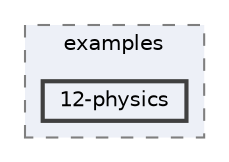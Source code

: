 digraph "external/spine-runtimes/spine-godot/example-v4-csharp/examples/12-physics"
{
 // LATEX_PDF_SIZE
  bgcolor="transparent";
  edge [fontname=Helvetica,fontsize=10,labelfontname=Helvetica,labelfontsize=10];
  node [fontname=Helvetica,fontsize=10,shape=box,height=0.2,width=0.4];
  compound=true
  subgraph clusterdir_e143436536c0b8b0682d2ba1a292d948 {
    graph [ bgcolor="#edf0f7", pencolor="grey50", label="examples", fontname=Helvetica,fontsize=10 style="filled,dashed", URL="dir_e143436536c0b8b0682d2ba1a292d948.html",tooltip=""]
  dir_c0b63c008873ee0bba89295c073784e6 [label="12-physics", fillcolor="#edf0f7", color="grey25", style="filled,bold", URL="dir_c0b63c008873ee0bba89295c073784e6.html",tooltip=""];
  }
}
